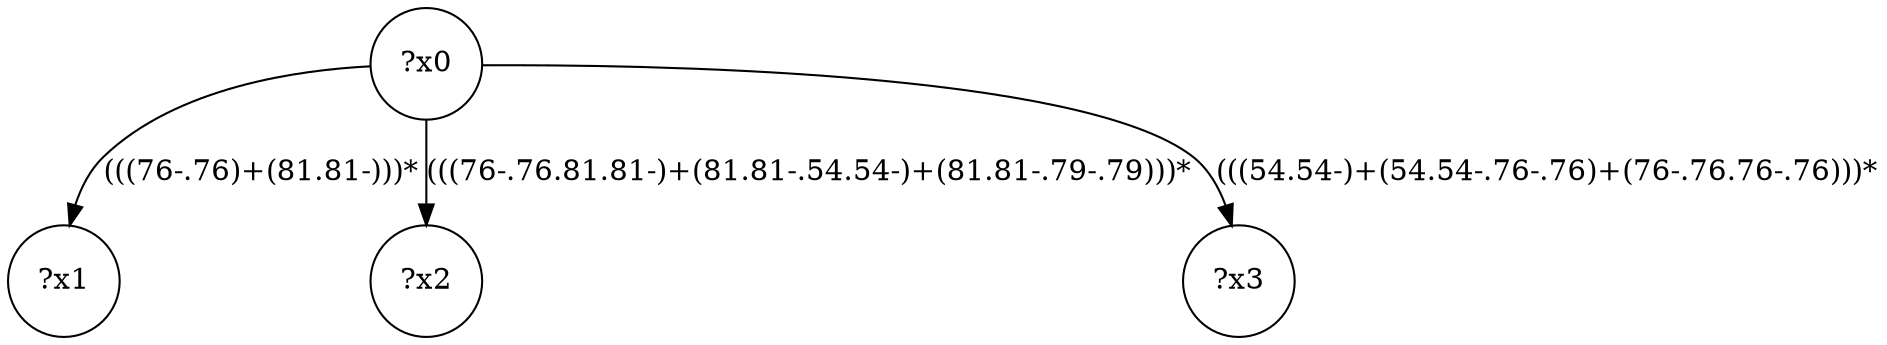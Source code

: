 digraph g {
	x0 [shape=circle, label="?x0"];
	x1 [shape=circle, label="?x1"];
	x0 -> x1 [label="(((76-.76)+(81.81-)))*"];
	x2 [shape=circle, label="?x2"];
	x0 -> x2 [label="(((76-.76.81.81-)+(81.81-.54.54-)+(81.81-.79-.79)))*"];
	x3 [shape=circle, label="?x3"];
	x0 -> x3 [label="(((54.54-)+(54.54-.76-.76)+(76-.76.76-.76)))*"];
}

